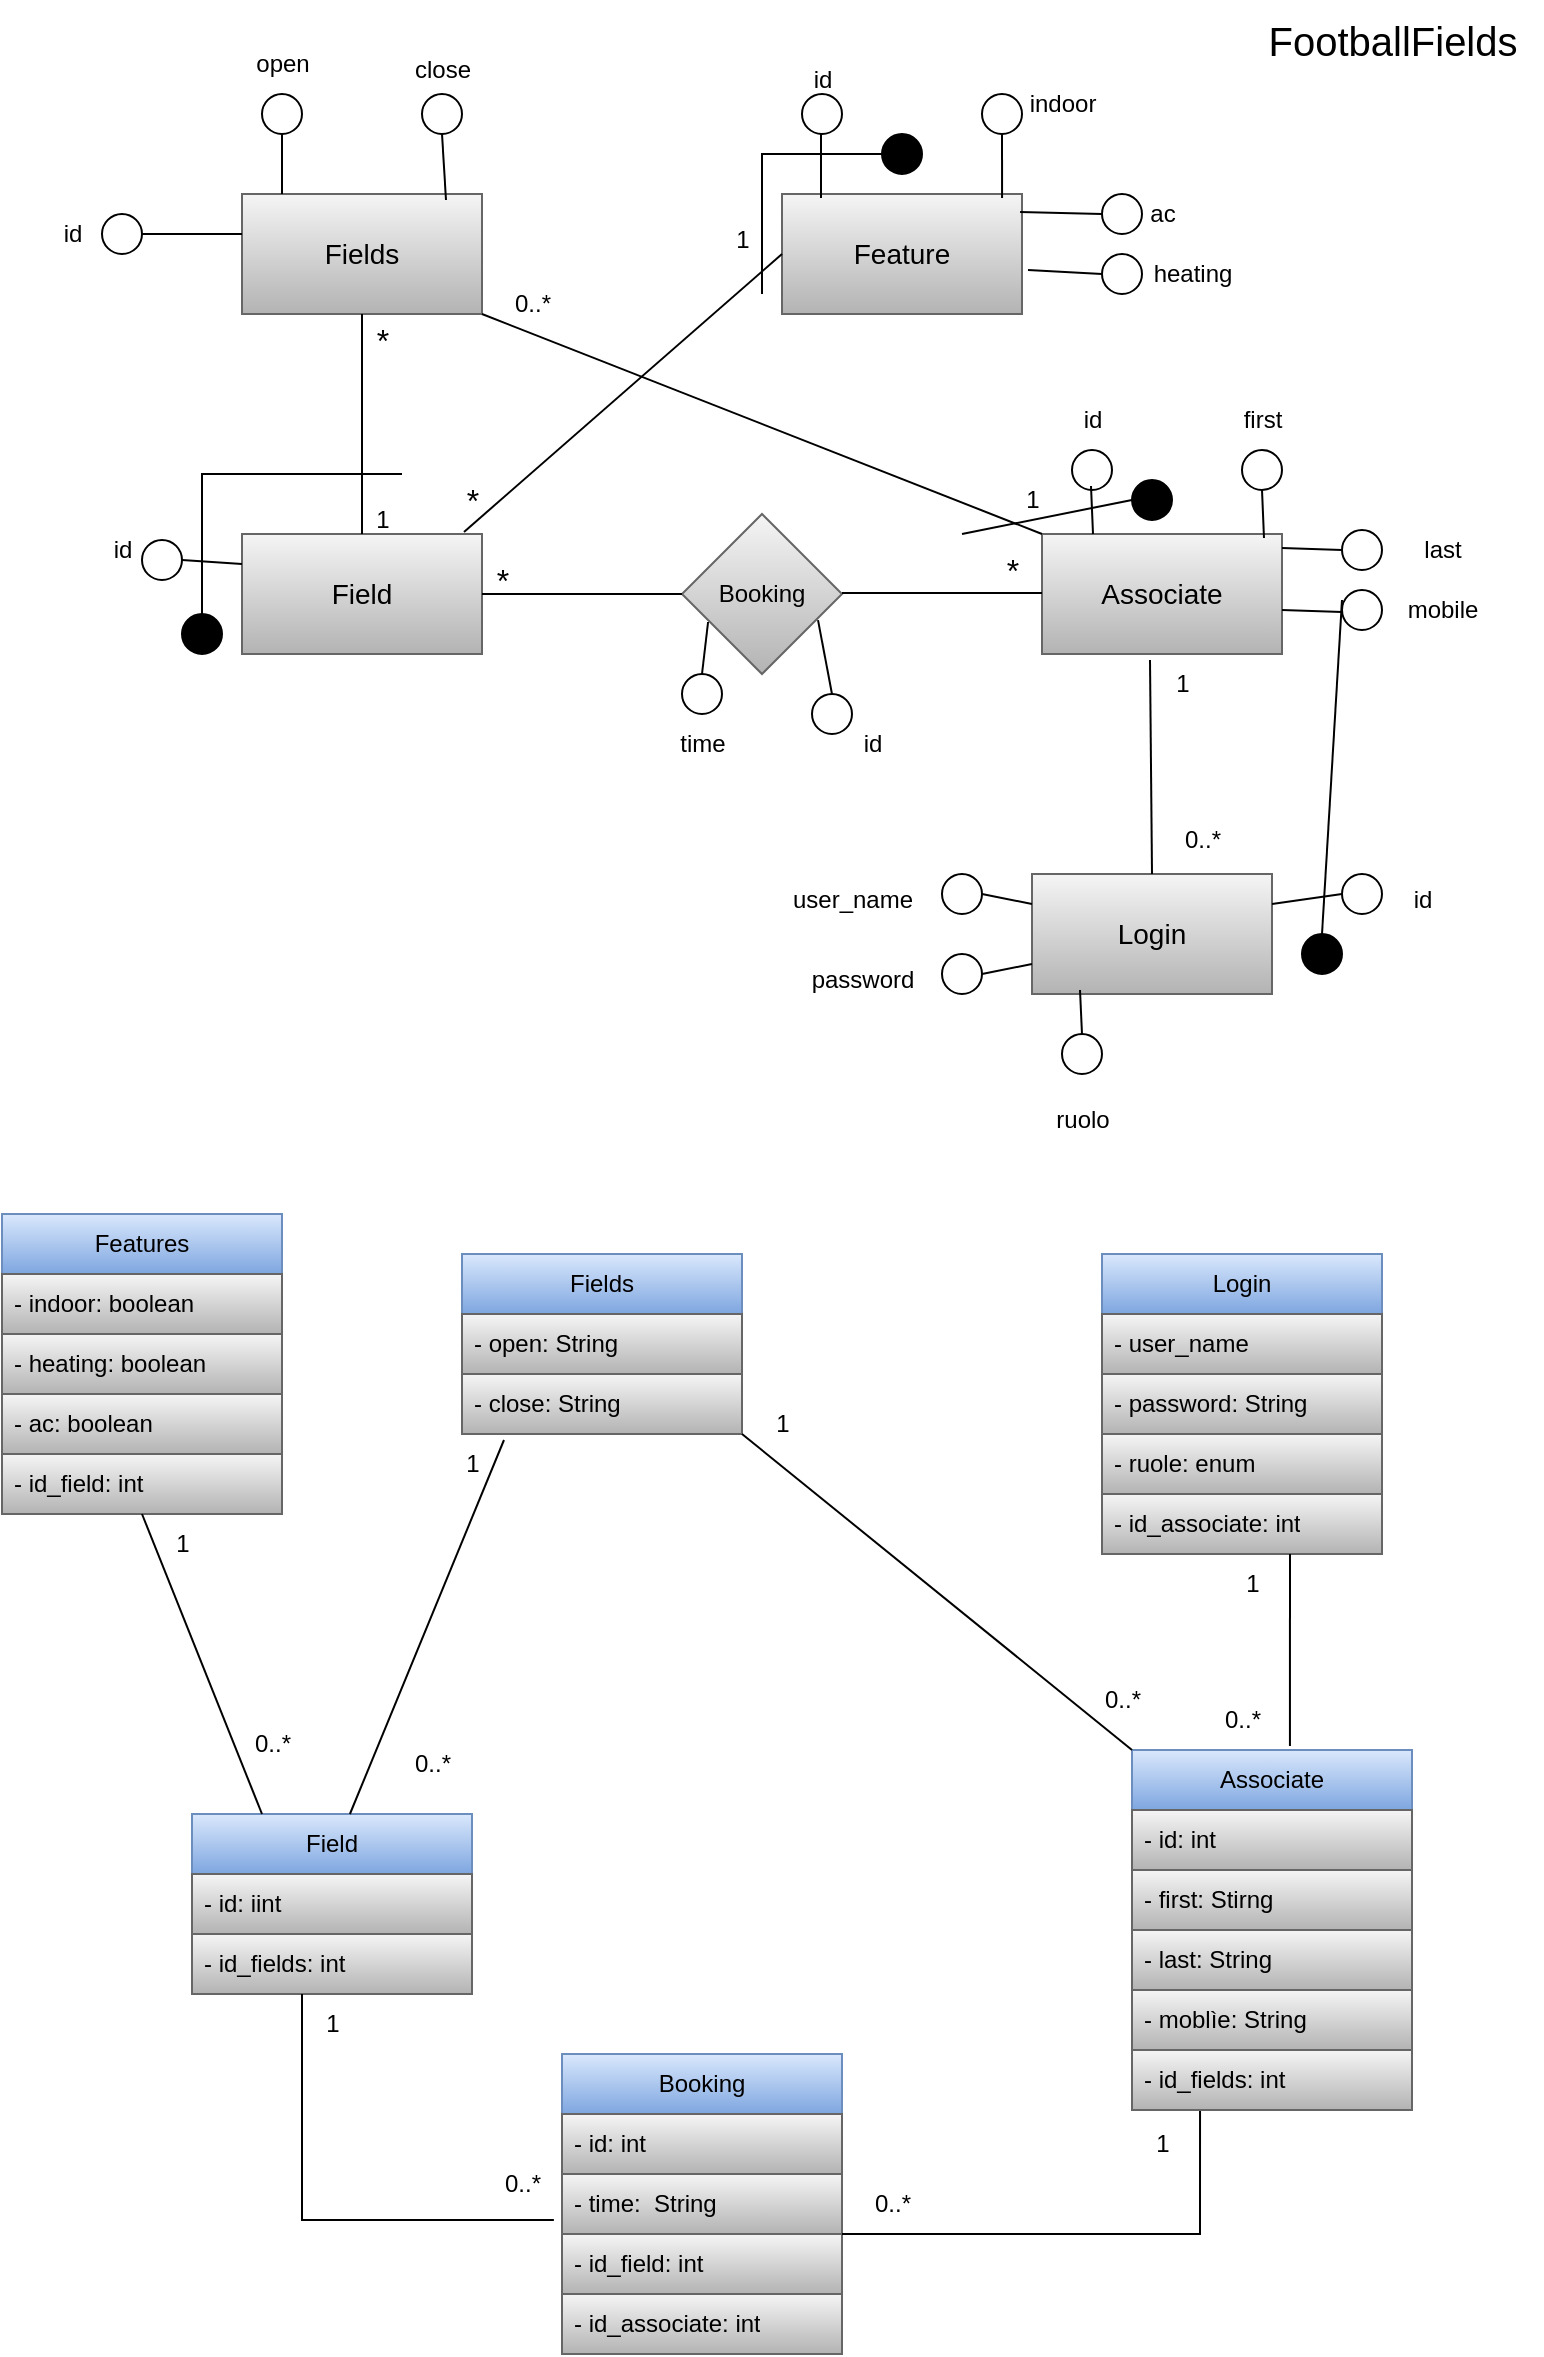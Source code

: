 <mxfile version="21.6.5" type="device">
  <diagram name="Pagina-1" id="tbRzEaHtZ7UUo4ROZUXy">
    <mxGraphModel dx="864" dy="516" grid="1" gridSize="10" guides="1" tooltips="1" connect="1" arrows="1" fold="1" page="1" pageScale="1" pageWidth="827" pageHeight="1169" math="0" shadow="0">
      <root>
        <mxCell id="0" />
        <mxCell id="1" parent="0" />
        <mxCell id="Lw0NRX1pX2Uq201TsK41-1" value="&lt;font style=&quot;font-size: 14px;&quot;&gt;Associate&lt;/font&gt;" style="rounded=0;whiteSpace=wrap;html=1;fillColor=#f5f5f5;gradientColor=#b3b3b3;strokeColor=#666666;" parent="1" vertex="1">
          <mxGeometry x="560" y="270" width="120" height="60" as="geometry" />
        </mxCell>
        <mxCell id="Lw0NRX1pX2Uq201TsK41-2" value="&lt;font style=&quot;font-size: 14px;&quot;&gt;Feature&lt;/font&gt;" style="rounded=0;whiteSpace=wrap;html=1;fillColor=#f5f5f5;gradientColor=#b3b3b3;strokeColor=#666666;" parent="1" vertex="1">
          <mxGeometry x="430" y="100" width="120" height="60" as="geometry" />
        </mxCell>
        <mxCell id="Lw0NRX1pX2Uq201TsK41-4" value="&lt;font style=&quot;font-size: 14px;&quot;&gt;Field&lt;/font&gt;" style="rounded=0;whiteSpace=wrap;html=1;fillColor=#f5f5f5;gradientColor=#b3b3b3;strokeColor=#666666;" parent="1" vertex="1">
          <mxGeometry x="160" y="270" width="120" height="60" as="geometry" />
        </mxCell>
        <mxCell id="Lw0NRX1pX2Uq201TsK41-5" value="&lt;font style=&quot;font-size: 14px;&quot;&gt;Fields&lt;/font&gt;" style="rounded=0;whiteSpace=wrap;html=1;fillColor=#f5f5f5;gradientColor=#b3b3b3;strokeColor=#666666;" parent="1" vertex="1">
          <mxGeometry x="160" y="100" width="120" height="60" as="geometry" />
        </mxCell>
        <mxCell id="Lw0NRX1pX2Uq201TsK41-6" value="Booking" style="rhombus;whiteSpace=wrap;html=1;fillColor=#f5f5f5;gradientColor=#b3b3b3;strokeColor=#666666;" parent="1" vertex="1">
          <mxGeometry x="380" y="260" width="80" height="80" as="geometry" />
        </mxCell>
        <mxCell id="Lw0NRX1pX2Uq201TsK41-8" value="" style="endArrow=none;html=1;rounded=0;entryX=0.5;entryY=1;entryDx=0;entryDy=0;exitX=0.5;exitY=0;exitDx=0;exitDy=0;" parent="1" source="Lw0NRX1pX2Uq201TsK41-4" target="Lw0NRX1pX2Uq201TsK41-5" edge="1">
          <mxGeometry width="50" height="50" relative="1" as="geometry">
            <mxPoint x="390" y="280" as="sourcePoint" />
            <mxPoint x="440" y="230" as="targetPoint" />
          </mxGeometry>
        </mxCell>
        <mxCell id="Lw0NRX1pX2Uq201TsK41-9" value="" style="endArrow=none;html=1;rounded=0;entryX=0.925;entryY=-0.017;entryDx=0;entryDy=0;exitX=0;exitY=0.5;exitDx=0;exitDy=0;entryPerimeter=0;" parent="1" source="Lw0NRX1pX2Uq201TsK41-2" target="Lw0NRX1pX2Uq201TsK41-4" edge="1">
          <mxGeometry width="50" height="50" relative="1" as="geometry">
            <mxPoint x="310" y="230" as="sourcePoint" />
            <mxPoint x="310" y="120" as="targetPoint" />
          </mxGeometry>
        </mxCell>
        <mxCell id="Lw0NRX1pX2Uq201TsK41-10" value="" style="endArrow=none;html=1;rounded=0;exitX=1;exitY=0.5;exitDx=0;exitDy=0;entryX=0;entryY=0.5;entryDx=0;entryDy=0;" parent="1" source="Lw0NRX1pX2Uq201TsK41-4" target="Lw0NRX1pX2Uq201TsK41-6" edge="1">
          <mxGeometry width="50" height="50" relative="1" as="geometry">
            <mxPoint x="390" y="280" as="sourcePoint" />
            <mxPoint x="440" y="230" as="targetPoint" />
          </mxGeometry>
        </mxCell>
        <mxCell id="Lw0NRX1pX2Uq201TsK41-11" value="" style="endArrow=none;html=1;rounded=0;exitX=1;exitY=0.5;exitDx=0;exitDy=0;entryX=0;entryY=0.5;entryDx=0;entryDy=0;" parent="1" edge="1">
          <mxGeometry width="50" height="50" relative="1" as="geometry">
            <mxPoint x="460" y="299.5" as="sourcePoint" />
            <mxPoint x="560" y="299.5" as="targetPoint" />
          </mxGeometry>
        </mxCell>
        <mxCell id="Lw0NRX1pX2Uq201TsK41-13" value="" style="ellipse;whiteSpace=wrap;html=1;aspect=fixed;" parent="1" vertex="1">
          <mxGeometry x="250" y="50" width="20" height="20" as="geometry" />
        </mxCell>
        <mxCell id="Lw0NRX1pX2Uq201TsK41-14" value="" style="ellipse;whiteSpace=wrap;html=1;aspect=fixed;" parent="1" vertex="1">
          <mxGeometry x="90" y="110" width="20" height="20" as="geometry" />
        </mxCell>
        <mxCell id="Lw0NRX1pX2Uq201TsK41-15" value="" style="endArrow=none;html=1;rounded=0;exitX=1;exitY=0.5;exitDx=0;exitDy=0;" parent="1" source="Lw0NRX1pX2Uq201TsK41-14" edge="1">
          <mxGeometry width="50" height="50" relative="1" as="geometry">
            <mxPoint x="110" y="170" as="sourcePoint" />
            <mxPoint x="160" y="120" as="targetPoint" />
          </mxGeometry>
        </mxCell>
        <mxCell id="Lw0NRX1pX2Uq201TsK41-16" value="&lt;font style=&quot;font-size: 12px;&quot;&gt;id&lt;/font&gt;" style="text;html=1;align=center;verticalAlign=middle;resizable=0;points=[];autosize=1;strokeColor=none;fillColor=none;" parent="1" vertex="1">
          <mxGeometry x="60" y="105" width="30" height="30" as="geometry" />
        </mxCell>
        <mxCell id="Lw0NRX1pX2Uq201TsK41-21" value="" style="endArrow=none;html=1;rounded=0;exitX=0.85;exitY=0.05;exitDx=0;exitDy=0;exitPerimeter=0;entryX=0.5;entryY=1;entryDx=0;entryDy=0;" parent="1" source="Lw0NRX1pX2Uq201TsK41-5" target="Lw0NRX1pX2Uq201TsK41-13" edge="1">
          <mxGeometry width="50" height="50" relative="1" as="geometry">
            <mxPoint x="390" y="180" as="sourcePoint" />
            <mxPoint x="262" y="60" as="targetPoint" />
          </mxGeometry>
        </mxCell>
        <mxCell id="Lw0NRX1pX2Uq201TsK41-23" value="" style="endArrow=none;html=1;rounded=0;" parent="1" edge="1">
          <mxGeometry width="50" height="50" relative="1" as="geometry">
            <mxPoint x="180" y="100" as="sourcePoint" />
            <mxPoint x="180" y="70" as="targetPoint" />
          </mxGeometry>
        </mxCell>
        <mxCell id="Lw0NRX1pX2Uq201TsK41-24" value="" style="ellipse;whiteSpace=wrap;html=1;aspect=fixed;" parent="1" vertex="1">
          <mxGeometry x="170" y="50" width="20" height="20" as="geometry" />
        </mxCell>
        <mxCell id="Lw0NRX1pX2Uq201TsK41-25" value="&lt;font style=&quot;font-size: 12px;&quot;&gt;open&lt;/font&gt;" style="text;html=1;align=center;verticalAlign=middle;resizable=0;points=[];autosize=1;strokeColor=none;fillColor=none;" parent="1" vertex="1">
          <mxGeometry x="155" y="20" width="50" height="30" as="geometry" />
        </mxCell>
        <mxCell id="Lw0NRX1pX2Uq201TsK41-26" value="&lt;font style=&quot;font-size: 12px;&quot;&gt;close&lt;br&gt;&lt;br&gt;&lt;/font&gt;" style="text;html=1;align=center;verticalAlign=middle;resizable=0;points=[];autosize=1;strokeColor=none;fillColor=none;" parent="1" vertex="1">
          <mxGeometry x="235" y="25" width="50" height="40" as="geometry" />
        </mxCell>
        <mxCell id="Lw0NRX1pX2Uq201TsK41-27" value="" style="ellipse;whiteSpace=wrap;html=1;aspect=fixed;" parent="1" vertex="1">
          <mxGeometry x="530" y="50" width="20" height="20" as="geometry" />
        </mxCell>
        <mxCell id="Lw0NRX1pX2Uq201TsK41-28" value="" style="ellipse;whiteSpace=wrap;html=1;aspect=fixed;" parent="1" vertex="1">
          <mxGeometry x="590" y="130" width="20" height="20" as="geometry" />
        </mxCell>
        <mxCell id="Lw0NRX1pX2Uq201TsK41-29" value="" style="ellipse;whiteSpace=wrap;html=1;aspect=fixed;" parent="1" vertex="1">
          <mxGeometry x="590" y="100" width="20" height="20" as="geometry" />
        </mxCell>
        <mxCell id="Lw0NRX1pX2Uq201TsK41-30" value="" style="endArrow=none;html=1;rounded=0;entryX=0.5;entryY=1;entryDx=0;entryDy=0;exitX=0.917;exitY=0.033;exitDx=0;exitDy=0;exitPerimeter=0;" parent="1" source="Lw0NRX1pX2Uq201TsK41-2" target="Lw0NRX1pX2Uq201TsK41-27" edge="1">
          <mxGeometry width="50" height="50" relative="1" as="geometry">
            <mxPoint x="390" y="180" as="sourcePoint" />
            <mxPoint x="440" y="130" as="targetPoint" />
          </mxGeometry>
        </mxCell>
        <mxCell id="Lw0NRX1pX2Uq201TsK41-31" value="" style="endArrow=none;html=1;rounded=0;entryX=0;entryY=0.5;entryDx=0;entryDy=0;exitX=0.992;exitY=0.15;exitDx=0;exitDy=0;exitPerimeter=0;" parent="1" source="Lw0NRX1pX2Uq201TsK41-2" target="Lw0NRX1pX2Uq201TsK41-29" edge="1">
          <mxGeometry width="50" height="50" relative="1" as="geometry">
            <mxPoint x="540.5" y="101" as="sourcePoint" />
            <mxPoint x="539.5" y="70" as="targetPoint" />
          </mxGeometry>
        </mxCell>
        <mxCell id="Lw0NRX1pX2Uq201TsK41-32" value="" style="endArrow=none;html=1;rounded=0;entryX=0;entryY=0.5;entryDx=0;entryDy=0;exitX=1.025;exitY=0.633;exitDx=0;exitDy=0;exitPerimeter=0;" parent="1" source="Lw0NRX1pX2Uq201TsK41-2" target="Lw0NRX1pX2Uq201TsK41-28" edge="1">
          <mxGeometry width="50" height="50" relative="1" as="geometry">
            <mxPoint x="490.5" y="100" as="sourcePoint" />
            <mxPoint x="489.5" y="69" as="targetPoint" />
          </mxGeometry>
        </mxCell>
        <mxCell id="Lw0NRX1pX2Uq201TsK41-33" value="&lt;font style=&quot;font-size: 12px;&quot;&gt;indoor&lt;/font&gt;" style="text;html=1;align=center;verticalAlign=middle;resizable=0;points=[];autosize=1;strokeColor=none;fillColor=none;" parent="1" vertex="1">
          <mxGeometry x="540" y="40" width="60" height="30" as="geometry" />
        </mxCell>
        <mxCell id="Lw0NRX1pX2Uq201TsK41-36" value="&lt;font style=&quot;font-size: 12px;&quot;&gt;heating&lt;/font&gt;" style="text;html=1;align=center;verticalAlign=middle;resizable=0;points=[];autosize=1;strokeColor=none;fillColor=none;" parent="1" vertex="1">
          <mxGeometry x="605" y="125" width="60" height="30" as="geometry" />
        </mxCell>
        <mxCell id="Lw0NRX1pX2Uq201TsK41-38" value="ac" style="text;html=1;align=center;verticalAlign=middle;resizable=0;points=[];autosize=1;strokeColor=none;fillColor=none;" parent="1" vertex="1">
          <mxGeometry x="600" y="95" width="40" height="30" as="geometry" />
        </mxCell>
        <mxCell id="Lw0NRX1pX2Uq201TsK41-46" value="" style="ellipse;whiteSpace=wrap;html=1;aspect=fixed;" parent="1" vertex="1">
          <mxGeometry x="440" y="50" width="20" height="20" as="geometry" />
        </mxCell>
        <mxCell id="Lw0NRX1pX2Uq201TsK41-47" value="" style="endArrow=none;html=1;rounded=0;entryX=0.5;entryY=1;entryDx=0;entryDy=0;exitX=0.917;exitY=0.033;exitDx=0;exitDy=0;exitPerimeter=0;" parent="1" edge="1">
          <mxGeometry width="50" height="50" relative="1" as="geometry">
            <mxPoint x="449.5" y="102" as="sourcePoint" />
            <mxPoint x="449.5" y="70" as="targetPoint" />
          </mxGeometry>
        </mxCell>
        <mxCell id="Lw0NRX1pX2Uq201TsK41-48" value="id" style="text;html=1;align=center;verticalAlign=middle;resizable=0;points=[];autosize=1;strokeColor=none;fillColor=none;" parent="1" vertex="1">
          <mxGeometry x="435" y="28" width="30" height="30" as="geometry" />
        </mxCell>
        <mxCell id="Lw0NRX1pX2Uq201TsK41-49" value="1" style="text;html=1;align=center;verticalAlign=middle;resizable=0;points=[];autosize=1;strokeColor=none;fillColor=none;" parent="1" vertex="1">
          <mxGeometry x="395" y="108" width="30" height="30" as="geometry" />
        </mxCell>
        <mxCell id="Lw0NRX1pX2Uq201TsK41-50" value="&lt;font style=&quot;font-size: 16px;&quot;&gt;*&lt;/font&gt;" style="text;html=1;align=center;verticalAlign=middle;resizable=0;points=[];autosize=1;strokeColor=none;fillColor=none;" parent="1" vertex="1">
          <mxGeometry x="260" y="238" width="30" height="30" as="geometry" />
        </mxCell>
        <mxCell id="Lw0NRX1pX2Uq201TsK41-52" value="1" style="text;html=1;align=center;verticalAlign=middle;resizable=0;points=[];autosize=1;strokeColor=none;fillColor=none;" parent="1" vertex="1">
          <mxGeometry x="215" y="248" width="30" height="30" as="geometry" />
        </mxCell>
        <mxCell id="Lw0NRX1pX2Uq201TsK41-53" value="&lt;font style=&quot;font-size: 16px;&quot;&gt;*&lt;/font&gt;" style="text;html=1;align=center;verticalAlign=middle;resizable=0;points=[];autosize=1;strokeColor=none;fillColor=none;" parent="1" vertex="1">
          <mxGeometry x="215" y="158" width="30" height="30" as="geometry" />
        </mxCell>
        <mxCell id="Lw0NRX1pX2Uq201TsK41-54" value="&lt;font style=&quot;font-size: 16px;&quot;&gt;*&lt;/font&gt;" style="text;html=1;align=center;verticalAlign=middle;resizable=0;points=[];autosize=1;strokeColor=none;fillColor=none;" parent="1" vertex="1">
          <mxGeometry x="275" y="278" width="30" height="30" as="geometry" />
        </mxCell>
        <mxCell id="Lw0NRX1pX2Uq201TsK41-55" value="&lt;font style=&quot;font-size: 16px;&quot;&gt;*&lt;/font&gt;" style="text;html=1;align=center;verticalAlign=middle;resizable=0;points=[];autosize=1;strokeColor=none;fillColor=none;" parent="1" vertex="1">
          <mxGeometry x="530" y="273" width="30" height="30" as="geometry" />
        </mxCell>
        <mxCell id="Lw0NRX1pX2Uq201TsK41-59" value="" style="ellipse;whiteSpace=wrap;html=1;aspect=fixed;" parent="1" vertex="1">
          <mxGeometry x="110" y="273" width="20" height="20" as="geometry" />
        </mxCell>
        <mxCell id="Lw0NRX1pX2Uq201TsK41-60" value="" style="ellipse;whiteSpace=wrap;html=1;aspect=fixed;" parent="1" vertex="1">
          <mxGeometry x="575" y="228" width="20" height="20" as="geometry" />
        </mxCell>
        <mxCell id="Lw0NRX1pX2Uq201TsK41-61" value="" style="ellipse;whiteSpace=wrap;html=1;aspect=fixed;" parent="1" vertex="1">
          <mxGeometry x="660" y="228" width="20" height="20" as="geometry" />
        </mxCell>
        <mxCell id="Lw0NRX1pX2Uq201TsK41-62" value="" style="ellipse;whiteSpace=wrap;html=1;aspect=fixed;" parent="1" vertex="1">
          <mxGeometry x="710" y="298" width="20" height="20" as="geometry" />
        </mxCell>
        <mxCell id="Lw0NRX1pX2Uq201TsK41-63" value="" style="ellipse;whiteSpace=wrap;html=1;aspect=fixed;" parent="1" vertex="1">
          <mxGeometry x="710" y="268" width="20" height="20" as="geometry" />
        </mxCell>
        <mxCell id="Lw0NRX1pX2Uq201TsK41-64" value="" style="ellipse;whiteSpace=wrap;html=1;aspect=fixed;" parent="1" vertex="1">
          <mxGeometry x="380" y="340" width="20" height="20" as="geometry" />
        </mxCell>
        <mxCell id="Lw0NRX1pX2Uq201TsK41-65" value="" style="endArrow=none;html=1;rounded=0;exitX=0.5;exitY=0;exitDx=0;exitDy=0;entryX=0.163;entryY=0.675;entryDx=0;entryDy=0;entryPerimeter=0;" parent="1" source="Lw0NRX1pX2Uq201TsK41-64" target="Lw0NRX1pX2Uq201TsK41-6" edge="1">
          <mxGeometry width="50" height="50" relative="1" as="geometry">
            <mxPoint x="390" y="230" as="sourcePoint" />
            <mxPoint x="440" y="180" as="targetPoint" />
          </mxGeometry>
        </mxCell>
        <mxCell id="Lw0NRX1pX2Uq201TsK41-66" value="time&lt;br&gt;" style="text;html=1;align=center;verticalAlign=middle;resizable=0;points=[];autosize=1;strokeColor=none;fillColor=none;" parent="1" vertex="1">
          <mxGeometry x="365" y="360" width="50" height="30" as="geometry" />
        </mxCell>
        <mxCell id="Lw0NRX1pX2Uq201TsK41-71" value="" style="endArrow=none;html=1;rounded=0;exitX=1;exitY=0.117;exitDx=0;exitDy=0;exitPerimeter=0;" parent="1" source="Lw0NRX1pX2Uq201TsK41-1" edge="1">
          <mxGeometry width="50" height="50" relative="1" as="geometry">
            <mxPoint x="660" y="328" as="sourcePoint" />
            <mxPoint x="710" y="278" as="targetPoint" />
          </mxGeometry>
        </mxCell>
        <mxCell id="Lw0NRX1pX2Uq201TsK41-72" value="" style="endArrow=none;html=1;rounded=0;exitX=0.925;exitY=0.033;exitDx=0;exitDy=0;exitPerimeter=0;" parent="1" source="Lw0NRX1pX2Uq201TsK41-1" edge="1">
          <mxGeometry width="50" height="50" relative="1" as="geometry">
            <mxPoint x="620" y="298" as="sourcePoint" />
            <mxPoint x="670" y="248" as="targetPoint" />
          </mxGeometry>
        </mxCell>
        <mxCell id="Lw0NRX1pX2Uq201TsK41-74" value="" style="endArrow=none;html=1;rounded=0;exitX=1;exitY=0.117;exitDx=0;exitDy=0;exitPerimeter=0;" parent="1" edge="1">
          <mxGeometry width="50" height="50" relative="1" as="geometry">
            <mxPoint x="680" y="308" as="sourcePoint" />
            <mxPoint x="710" y="309" as="targetPoint" />
          </mxGeometry>
        </mxCell>
        <mxCell id="Lw0NRX1pX2Uq201TsK41-76" value="" style="endArrow=none;html=1;rounded=0;exitX=0.925;exitY=0.033;exitDx=0;exitDy=0;exitPerimeter=0;" parent="1" edge="1">
          <mxGeometry width="50" height="50" relative="1" as="geometry">
            <mxPoint x="585.5" y="270" as="sourcePoint" />
            <mxPoint x="584.5" y="246" as="targetPoint" />
            <Array as="points">
              <mxPoint x="585" y="258" />
            </Array>
          </mxGeometry>
        </mxCell>
        <mxCell id="Lw0NRX1pX2Uq201TsK41-78" value="id" style="text;html=1;align=center;verticalAlign=middle;resizable=0;points=[];autosize=1;strokeColor=none;fillColor=none;" parent="1" vertex="1">
          <mxGeometry x="85" y="263" width="30" height="30" as="geometry" />
        </mxCell>
        <mxCell id="Lw0NRX1pX2Uq201TsK41-79" value="first" style="text;html=1;align=center;verticalAlign=middle;resizable=0;points=[];autosize=1;strokeColor=none;fillColor=none;" parent="1" vertex="1">
          <mxGeometry x="650" y="198" width="40" height="30" as="geometry" />
        </mxCell>
        <mxCell id="Lw0NRX1pX2Uq201TsK41-80" value="last" style="text;html=1;align=center;verticalAlign=middle;resizable=0;points=[];autosize=1;strokeColor=none;fillColor=none;" parent="1" vertex="1">
          <mxGeometry x="740" y="263" width="40" height="30" as="geometry" />
        </mxCell>
        <mxCell id="Lw0NRX1pX2Uq201TsK41-81" value="mobile" style="text;html=1;align=center;verticalAlign=middle;resizable=0;points=[];autosize=1;strokeColor=none;fillColor=none;" parent="1" vertex="1">
          <mxGeometry x="730" y="293" width="60" height="30" as="geometry" />
        </mxCell>
        <mxCell id="Lw0NRX1pX2Uq201TsK41-82" value="id" style="text;html=1;align=center;verticalAlign=middle;resizable=0;points=[];autosize=1;strokeColor=none;fillColor=none;" parent="1" vertex="1">
          <mxGeometry x="570" y="198" width="30" height="30" as="geometry" />
        </mxCell>
        <mxCell id="Lw0NRX1pX2Uq201TsK41-83" value="" style="endArrow=none;html=1;rounded=0;exitX=1;exitY=0.5;exitDx=0;exitDy=0;entryX=0;entryY=0.25;entryDx=0;entryDy=0;" parent="1" source="Lw0NRX1pX2Uq201TsK41-59" target="Lw0NRX1pX2Uq201TsK41-4" edge="1">
          <mxGeometry width="50" height="50" relative="1" as="geometry">
            <mxPoint x="390" y="230" as="sourcePoint" />
            <mxPoint x="440" y="180" as="targetPoint" />
          </mxGeometry>
        </mxCell>
        <mxCell id="Zc-ZAYhECrXt22PSPQzX-3" value="Field" style="swimlane;fontStyle=0;childLayout=stackLayout;horizontal=1;startSize=30;horizontalStack=0;resizeParent=1;resizeParentMax=0;resizeLast=0;collapsible=1;marginBottom=0;whiteSpace=wrap;html=1;fillColor=#dae8fc;gradientColor=#7ea6e0;strokeColor=#6c8ebf;" parent="1" vertex="1">
          <mxGeometry x="135" y="910" width="140" height="90" as="geometry" />
        </mxCell>
        <mxCell id="Zc-ZAYhECrXt22PSPQzX-4" value="- id: iint" style="text;strokeColor=#666666;fillColor=#f5f5f5;align=left;verticalAlign=middle;spacingLeft=4;spacingRight=4;overflow=hidden;points=[[0,0.5],[1,0.5]];portConstraint=eastwest;rotatable=0;whiteSpace=wrap;html=1;gradientColor=#b3b3b3;" parent="Zc-ZAYhECrXt22PSPQzX-3" vertex="1">
          <mxGeometry y="30" width="140" height="30" as="geometry" />
        </mxCell>
        <mxCell id="Ekgfs1hk77x5DyquX_aV-30" value="- id_fields: int" style="text;strokeColor=#666666;fillColor=#f5f5f5;align=left;verticalAlign=middle;spacingLeft=4;spacingRight=4;overflow=hidden;points=[[0,0.5],[1,0.5]];portConstraint=eastwest;rotatable=0;whiteSpace=wrap;html=1;gradientColor=#b3b3b3;" vertex="1" parent="Zc-ZAYhECrXt22PSPQzX-3">
          <mxGeometry y="60" width="140" height="30" as="geometry" />
        </mxCell>
        <mxCell id="Zc-ZAYhECrXt22PSPQzX-7" value="Fields" style="swimlane;fontStyle=0;childLayout=stackLayout;horizontal=1;startSize=30;horizontalStack=0;resizeParent=1;resizeParentMax=0;resizeLast=0;collapsible=1;marginBottom=0;whiteSpace=wrap;html=1;fillColor=#dae8fc;gradientColor=#7ea6e0;strokeColor=#6c8ebf;" parent="1" vertex="1">
          <mxGeometry x="270" y="630" width="140" height="90" as="geometry" />
        </mxCell>
        <mxCell id="Zc-ZAYhECrXt22PSPQzX-8" value="- open: String" style="text;strokeColor=#666666;fillColor=#f5f5f5;align=left;verticalAlign=middle;spacingLeft=4;spacingRight=4;overflow=hidden;points=[[0,0.5],[1,0.5]];portConstraint=eastwest;rotatable=0;whiteSpace=wrap;html=1;gradientColor=#b3b3b3;" parent="Zc-ZAYhECrXt22PSPQzX-7" vertex="1">
          <mxGeometry y="30" width="140" height="30" as="geometry" />
        </mxCell>
        <mxCell id="Zc-ZAYhECrXt22PSPQzX-9" value="- close: String" style="text;strokeColor=#666666;fillColor=#f5f5f5;align=left;verticalAlign=middle;spacingLeft=4;spacingRight=4;overflow=hidden;points=[[0,0.5],[1,0.5]];portConstraint=eastwest;rotatable=0;whiteSpace=wrap;html=1;gradientColor=#b3b3b3;" parent="Zc-ZAYhECrXt22PSPQzX-7" vertex="1">
          <mxGeometry y="60" width="140" height="30" as="geometry" />
        </mxCell>
        <mxCell id="Zc-ZAYhECrXt22PSPQzX-11" value="Features" style="swimlane;fontStyle=0;childLayout=stackLayout;horizontal=1;startSize=30;horizontalStack=0;resizeParent=1;resizeParentMax=0;resizeLast=0;collapsible=1;marginBottom=0;whiteSpace=wrap;html=1;fillColor=#dae8fc;gradientColor=#7ea6e0;strokeColor=#6c8ebf;" parent="1" vertex="1">
          <mxGeometry x="40" y="610" width="140" height="150" as="geometry" />
        </mxCell>
        <mxCell id="Zc-ZAYhECrXt22PSPQzX-12" value="- indoor: boolean" style="text;strokeColor=#666666;fillColor=#f5f5f5;align=left;verticalAlign=middle;spacingLeft=4;spacingRight=4;overflow=hidden;points=[[0,0.5],[1,0.5]];portConstraint=eastwest;rotatable=0;whiteSpace=wrap;html=1;gradientColor=#b3b3b3;" parent="Zc-ZAYhECrXt22PSPQzX-11" vertex="1">
          <mxGeometry y="30" width="140" height="30" as="geometry" />
        </mxCell>
        <mxCell id="Zc-ZAYhECrXt22PSPQzX-13" value="- heating: boolean" style="text;strokeColor=#666666;fillColor=#f5f5f5;align=left;verticalAlign=middle;spacingLeft=4;spacingRight=4;overflow=hidden;points=[[0,0.5],[1,0.5]];portConstraint=eastwest;rotatable=0;whiteSpace=wrap;html=1;gradientColor=#b3b3b3;" parent="Zc-ZAYhECrXt22PSPQzX-11" vertex="1">
          <mxGeometry y="60" width="140" height="30" as="geometry" />
        </mxCell>
        <mxCell id="Zc-ZAYhECrXt22PSPQzX-14" value="- ac: boolean" style="text;strokeColor=#666666;fillColor=#f5f5f5;align=left;verticalAlign=middle;spacingLeft=4;spacingRight=4;overflow=hidden;points=[[0,0.5],[1,0.5]];portConstraint=eastwest;rotatable=0;whiteSpace=wrap;html=1;gradientColor=#b3b3b3;" parent="Zc-ZAYhECrXt22PSPQzX-11" vertex="1">
          <mxGeometry y="90" width="140" height="30" as="geometry" />
        </mxCell>
        <mxCell id="Ekgfs1hk77x5DyquX_aV-29" value="- id_field: int" style="text;strokeColor=#666666;fillColor=#f5f5f5;align=left;verticalAlign=middle;spacingLeft=4;spacingRight=4;overflow=hidden;points=[[0,0.5],[1,0.5]];portConstraint=eastwest;rotatable=0;whiteSpace=wrap;html=1;gradientColor=#b3b3b3;" vertex="1" parent="Zc-ZAYhECrXt22PSPQzX-11">
          <mxGeometry y="120" width="140" height="30" as="geometry" />
        </mxCell>
        <mxCell id="Zc-ZAYhECrXt22PSPQzX-19" value="Associate" style="swimlane;fontStyle=0;childLayout=stackLayout;horizontal=1;startSize=30;horizontalStack=0;resizeParent=1;resizeParentMax=0;resizeLast=0;collapsible=1;marginBottom=0;whiteSpace=wrap;html=1;fillColor=#dae8fc;gradientColor=#7ea6e0;strokeColor=#6c8ebf;" parent="1" vertex="1">
          <mxGeometry x="605" y="878" width="140" height="150" as="geometry" />
        </mxCell>
        <mxCell id="Zc-ZAYhECrXt22PSPQzX-20" value="- id: int" style="text;strokeColor=#666666;fillColor=#f5f5f5;align=left;verticalAlign=middle;spacingLeft=4;spacingRight=4;overflow=hidden;points=[[0,0.5],[1,0.5]];portConstraint=eastwest;rotatable=0;whiteSpace=wrap;html=1;gradientColor=#b3b3b3;" parent="Zc-ZAYhECrXt22PSPQzX-19" vertex="1">
          <mxGeometry y="30" width="140" height="30" as="geometry" />
        </mxCell>
        <mxCell id="Zc-ZAYhECrXt22PSPQzX-21" value="- first: Stirng" style="text;strokeColor=#666666;fillColor=#f5f5f5;align=left;verticalAlign=middle;spacingLeft=4;spacingRight=4;overflow=hidden;points=[[0,0.5],[1,0.5]];portConstraint=eastwest;rotatable=0;whiteSpace=wrap;html=1;gradientColor=#b3b3b3;" parent="Zc-ZAYhECrXt22PSPQzX-19" vertex="1">
          <mxGeometry y="60" width="140" height="30" as="geometry" />
        </mxCell>
        <mxCell id="Zc-ZAYhECrXt22PSPQzX-22" value="- last: String" style="text;strokeColor=#666666;fillColor=#f5f5f5;align=left;verticalAlign=middle;spacingLeft=4;spacingRight=4;overflow=hidden;points=[[0,0.5],[1,0.5]];portConstraint=eastwest;rotatable=0;whiteSpace=wrap;html=1;gradientColor=#b3b3b3;" parent="Zc-ZAYhECrXt22PSPQzX-19" vertex="1">
          <mxGeometry y="90" width="140" height="30" as="geometry" />
        </mxCell>
        <mxCell id="Ekgfs1hk77x5DyquX_aV-40" value="- moblìe: String" style="text;strokeColor=#666666;fillColor=#f5f5f5;align=left;verticalAlign=middle;spacingLeft=4;spacingRight=4;overflow=hidden;points=[[0,0.5],[1,0.5]];portConstraint=eastwest;rotatable=0;whiteSpace=wrap;html=1;gradientColor=#b3b3b3;" vertex="1" parent="Zc-ZAYhECrXt22PSPQzX-19">
          <mxGeometry y="120" width="140" height="30" as="geometry" />
        </mxCell>
        <mxCell id="Zc-ZAYhECrXt22PSPQzX-23" value="" style="endArrow=none;html=1;rounded=0;exitX=0.25;exitY=0;exitDx=0;exitDy=0;" parent="1" source="Zc-ZAYhECrXt22PSPQzX-3" edge="1">
          <mxGeometry width="50" height="50" relative="1" as="geometry">
            <mxPoint x="210" y="910" as="sourcePoint" />
            <mxPoint x="110" y="760" as="targetPoint" />
          </mxGeometry>
        </mxCell>
        <mxCell id="Zc-ZAYhECrXt22PSPQzX-24" value="0..*" style="text;html=1;align=center;verticalAlign=middle;resizable=0;points=[];autosize=1;strokeColor=none;fillColor=none;" parent="1" vertex="1">
          <mxGeometry x="235" y="870" width="40" height="30" as="geometry" />
        </mxCell>
        <mxCell id="Zc-ZAYhECrXt22PSPQzX-25" value="1" style="text;html=1;align=center;verticalAlign=middle;resizable=0;points=[];autosize=1;strokeColor=none;fillColor=none;" parent="1" vertex="1">
          <mxGeometry x="415" y="700" width="30" height="30" as="geometry" />
        </mxCell>
        <mxCell id="Zc-ZAYhECrXt22PSPQzX-26" value="" style="endArrow=none;html=1;rounded=0;exitX=0.564;exitY=0;exitDx=0;exitDy=0;exitPerimeter=0;entryX=1.033;entryY=0.1;entryDx=0;entryDy=0;entryPerimeter=0;" parent="1" source="Zc-ZAYhECrXt22PSPQzX-3" target="Zc-ZAYhECrXt22PSPQzX-30" edge="1">
          <mxGeometry width="50" height="50" relative="1" as="geometry">
            <mxPoint x="390" y="740" as="sourcePoint" />
            <mxPoint x="194" y="740" as="targetPoint" />
          </mxGeometry>
        </mxCell>
        <mxCell id="Zc-ZAYhECrXt22PSPQzX-27" value="1" style="text;html=1;align=center;verticalAlign=middle;resizable=0;points=[];autosize=1;strokeColor=none;fillColor=none;" parent="1" vertex="1">
          <mxGeometry x="115" y="760" width="30" height="30" as="geometry" />
        </mxCell>
        <mxCell id="Zc-ZAYhECrXt22PSPQzX-28" value="0..*" style="text;html=1;align=center;verticalAlign=middle;resizable=0;points=[];autosize=1;strokeColor=none;fillColor=none;" parent="1" vertex="1">
          <mxGeometry x="155" y="860" width="40" height="30" as="geometry" />
        </mxCell>
        <mxCell id="Zc-ZAYhECrXt22PSPQzX-29" value="" style="endArrow=none;html=1;rounded=0;entryX=0;entryY=0;entryDx=0;entryDy=0;exitX=1;exitY=1;exitDx=0;exitDy=0;" parent="1" source="Zc-ZAYhECrXt22PSPQzX-7" target="Zc-ZAYhECrXt22PSPQzX-19" edge="1">
          <mxGeometry width="50" height="50" relative="1" as="geometry">
            <mxPoint x="270" y="590" as="sourcePoint" />
            <mxPoint x="440" y="690" as="targetPoint" />
          </mxGeometry>
        </mxCell>
        <mxCell id="Zc-ZAYhECrXt22PSPQzX-30" value="1" style="text;html=1;align=center;verticalAlign=middle;resizable=0;points=[];autosize=1;strokeColor=none;fillColor=none;" parent="1" vertex="1">
          <mxGeometry x="260" y="720" width="30" height="30" as="geometry" />
        </mxCell>
        <mxCell id="Zc-ZAYhECrXt22PSPQzX-34" value="Booking" style="swimlane;fontStyle=0;childLayout=stackLayout;horizontal=1;startSize=30;horizontalStack=0;resizeParent=1;resizeParentMax=0;resizeLast=0;collapsible=1;marginBottom=0;whiteSpace=wrap;html=1;fillColor=#dae8fc;gradientColor=#7ea6e0;strokeColor=#6c8ebf;" parent="1" vertex="1">
          <mxGeometry x="320" y="1030" width="140" height="150" as="geometry" />
        </mxCell>
        <mxCell id="Zc-ZAYhECrXt22PSPQzX-35" value="- id: int" style="text;strokeColor=#666666;fillColor=#f5f5f5;align=left;verticalAlign=middle;spacingLeft=4;spacingRight=4;overflow=hidden;points=[[0,0.5],[1,0.5]];portConstraint=eastwest;rotatable=0;whiteSpace=wrap;html=1;gradientColor=#b3b3b3;" parent="Zc-ZAYhECrXt22PSPQzX-34" vertex="1">
          <mxGeometry y="30" width="140" height="30" as="geometry" />
        </mxCell>
        <mxCell id="Ekgfs1hk77x5DyquX_aV-32" value="- time:&amp;nbsp; String" style="text;strokeColor=#666666;fillColor=#f5f5f5;align=left;verticalAlign=middle;spacingLeft=4;spacingRight=4;overflow=hidden;points=[[0,0.5],[1,0.5]];portConstraint=eastwest;rotatable=0;whiteSpace=wrap;html=1;gradientColor=#b3b3b3;" vertex="1" parent="Zc-ZAYhECrXt22PSPQzX-34">
          <mxGeometry y="60" width="140" height="30" as="geometry" />
        </mxCell>
        <mxCell id="Ekgfs1hk77x5DyquX_aV-33" value="- id_field: int" style="text;strokeColor=#666666;fillColor=#f5f5f5;align=left;verticalAlign=middle;spacingLeft=4;spacingRight=4;overflow=hidden;points=[[0,0.5],[1,0.5]];portConstraint=eastwest;rotatable=0;whiteSpace=wrap;html=1;gradientColor=#b3b3b3;" vertex="1" parent="Zc-ZAYhECrXt22PSPQzX-34">
          <mxGeometry y="90" width="140" height="30" as="geometry" />
        </mxCell>
        <mxCell id="Ekgfs1hk77x5DyquX_aV-34" value="- id_associate: int" style="text;strokeColor=#666666;fillColor=#f5f5f5;align=left;verticalAlign=middle;spacingLeft=4;spacingRight=4;overflow=hidden;points=[[0,0.5],[1,0.5]];portConstraint=eastwest;rotatable=0;whiteSpace=wrap;html=1;gradientColor=#b3b3b3;" vertex="1" parent="Zc-ZAYhECrXt22PSPQzX-34">
          <mxGeometry y="120" width="140" height="30" as="geometry" />
        </mxCell>
        <mxCell id="Zc-ZAYhECrXt22PSPQzX-38" value="" style="endArrow=none;html=1;rounded=0;entryX=0.243;entryY=0.967;entryDx=0;entryDy=0;entryPerimeter=0;" parent="1" edge="1" target="Zc-ZAYhECrXt22PSPQzX-32">
          <mxGeometry width="50" height="50" relative="1" as="geometry">
            <mxPoint x="460" y="1120" as="sourcePoint" />
            <mxPoint x="600" y="1030" as="targetPoint" />
            <Array as="points">
              <mxPoint x="639" y="1120" />
            </Array>
          </mxGeometry>
        </mxCell>
        <mxCell id="Zc-ZAYhECrXt22PSPQzX-40" value="" style="endArrow=none;html=1;rounded=0;exitX=-0.029;exitY=0.767;exitDx=0;exitDy=0;exitPerimeter=0;" parent="1" source="Ekgfs1hk77x5DyquX_aV-32" edge="1">
          <mxGeometry width="50" height="50" relative="1" as="geometry">
            <mxPoint x="310" y="970" as="sourcePoint" />
            <mxPoint x="190" y="1000" as="targetPoint" />
            <Array as="points">
              <mxPoint x="190" y="1113" />
            </Array>
          </mxGeometry>
        </mxCell>
        <mxCell id="Zc-ZAYhECrXt22PSPQzX-41" value="1" style="text;html=1;align=center;verticalAlign=middle;resizable=0;points=[];autosize=1;strokeColor=none;fillColor=none;" parent="1" vertex="1">
          <mxGeometry x="190" y="1000" width="30" height="30" as="geometry" />
        </mxCell>
        <mxCell id="Zc-ZAYhECrXt22PSPQzX-43" value="0..*" style="text;html=1;align=center;verticalAlign=middle;resizable=0;points=[];autosize=1;strokeColor=none;fillColor=none;" parent="1" vertex="1">
          <mxGeometry x="280" y="1080" width="40" height="30" as="geometry" />
        </mxCell>
        <mxCell id="Zc-ZAYhECrXt22PSPQzX-44" value="0..*" style="text;html=1;align=center;verticalAlign=middle;resizable=0;points=[];autosize=1;strokeColor=none;fillColor=none;" parent="1" vertex="1">
          <mxGeometry x="465" y="1090" width="40" height="30" as="geometry" />
        </mxCell>
        <mxCell id="Zc-ZAYhECrXt22PSPQzX-45" value="&lt;font style=&quot;font-size: 20px;&quot;&gt;FootballFields&lt;/font&gt;" style="text;html=1;align=center;verticalAlign=middle;resizable=0;points=[];autosize=1;strokeColor=none;fillColor=none;" parent="1" vertex="1">
          <mxGeometry x="660" y="3" width="150" height="40" as="geometry" />
        </mxCell>
        <mxCell id="Zc-ZAYhECrXt22PSPQzX-46" value="1" style="text;html=1;align=center;verticalAlign=middle;resizable=0;points=[];autosize=1;strokeColor=none;fillColor=none;" parent="1" vertex="1">
          <mxGeometry x="605" y="1060" width="30" height="30" as="geometry" />
        </mxCell>
        <mxCell id="Zc-ZAYhECrXt22PSPQzX-55" value="" style="ellipse;whiteSpace=wrap;html=1;aspect=fixed;" parent="1" vertex="1">
          <mxGeometry x="445" y="350" width="20" height="20" as="geometry" />
        </mxCell>
        <mxCell id="Zc-ZAYhECrXt22PSPQzX-56" value="" style="endArrow=none;html=1;rounded=0;exitX=0.5;exitY=0;exitDx=0;exitDy=0;entryX=0.85;entryY=0.663;entryDx=0;entryDy=0;entryPerimeter=0;" parent="1" source="Zc-ZAYhECrXt22PSPQzX-55" target="Lw0NRX1pX2Uq201TsK41-6" edge="1">
          <mxGeometry width="50" height="50" relative="1" as="geometry">
            <mxPoint x="400" y="340" as="sourcePoint" />
            <mxPoint x="450" y="320" as="targetPoint" />
          </mxGeometry>
        </mxCell>
        <mxCell id="Zc-ZAYhECrXt22PSPQzX-57" value="id" style="text;html=1;align=center;verticalAlign=middle;resizable=0;points=[];autosize=1;strokeColor=none;fillColor=none;" parent="1" vertex="1">
          <mxGeometry x="460" y="360" width="30" height="30" as="geometry" />
        </mxCell>
        <mxCell id="Zc-ZAYhECrXt22PSPQzX-58" value="" style="endArrow=none;html=1;rounded=0;exitX=1;exitY=1;exitDx=0;exitDy=0;entryX=0;entryY=0;entryDx=0;entryDy=0;" parent="1" source="Lw0NRX1pX2Uq201TsK41-5" target="Lw0NRX1pX2Uq201TsK41-1" edge="1">
          <mxGeometry width="50" height="50" relative="1" as="geometry">
            <mxPoint x="400" y="240" as="sourcePoint" />
            <mxPoint x="450" y="190" as="targetPoint" />
          </mxGeometry>
        </mxCell>
        <mxCell id="Zc-ZAYhECrXt22PSPQzX-59" value="1" style="text;html=1;align=center;verticalAlign=middle;resizable=0;points=[];autosize=1;strokeColor=none;fillColor=none;" parent="1" vertex="1">
          <mxGeometry x="540" y="238" width="30" height="30" as="geometry" />
        </mxCell>
        <mxCell id="Zc-ZAYhECrXt22PSPQzX-60" value="0..*" style="text;html=1;align=center;verticalAlign=middle;resizable=0;points=[];autosize=1;strokeColor=none;fillColor=none;" parent="1" vertex="1">
          <mxGeometry x="285" y="140" width="40" height="30" as="geometry" />
        </mxCell>
        <mxCell id="XrWRQXsPd7csBp4up9cS-1" value="" style="endArrow=none;html=1;rounded=0;" parent="1" edge="1">
          <mxGeometry width="50" height="50" relative="1" as="geometry">
            <mxPoint x="140" y="310" as="sourcePoint" />
            <mxPoint x="240" y="240" as="targetPoint" />
            <Array as="points">
              <mxPoint x="140" y="240" />
            </Array>
          </mxGeometry>
        </mxCell>
        <mxCell id="XrWRQXsPd7csBp4up9cS-3" value="" style="ellipse;whiteSpace=wrap;html=1;aspect=fixed;fillColor=#000000;" parent="1" vertex="1">
          <mxGeometry x="605" y="243" width="20" height="20" as="geometry" />
        </mxCell>
        <mxCell id="XrWRQXsPd7csBp4up9cS-4" value="" style="ellipse;whiteSpace=wrap;html=1;aspect=fixed;fillColor=#000000;" parent="1" vertex="1">
          <mxGeometry x="480" y="70" width="20" height="20" as="geometry" />
        </mxCell>
        <mxCell id="XrWRQXsPd7csBp4up9cS-5" value="" style="ellipse;whiteSpace=wrap;html=1;aspect=fixed;strokeColor=#000000;fillColor=#000000;" parent="1" vertex="1">
          <mxGeometry x="130" y="310" width="20" height="20" as="geometry" />
        </mxCell>
        <mxCell id="XrWRQXsPd7csBp4up9cS-6" value="" style="endArrow=none;html=1;rounded=0;entryX=0;entryY=0.5;entryDx=0;entryDy=0;" parent="1" target="XrWRQXsPd7csBp4up9cS-4" edge="1">
          <mxGeometry width="50" height="50" relative="1" as="geometry">
            <mxPoint x="420" y="150" as="sourcePoint" />
            <mxPoint x="440" y="240" as="targetPoint" />
            <Array as="points">
              <mxPoint x="420" y="80" />
            </Array>
          </mxGeometry>
        </mxCell>
        <mxCell id="XrWRQXsPd7csBp4up9cS-10" value="" style="endArrow=none;html=1;rounded=0;entryX=0;entryY=0.5;entryDx=0;entryDy=0;" parent="1" target="XrWRQXsPd7csBp4up9cS-3" edge="1">
          <mxGeometry width="50" height="50" relative="1" as="geometry">
            <mxPoint x="520" y="270" as="sourcePoint" />
            <mxPoint x="440" y="240" as="targetPoint" />
          </mxGeometry>
        </mxCell>
        <mxCell id="Ekgfs1hk77x5DyquX_aV-1" value="&lt;font style=&quot;font-size: 14px;&quot;&gt;Login&lt;/font&gt;" style="rounded=0;whiteSpace=wrap;html=1;fillColor=#f5f5f5;gradientColor=#b3b3b3;strokeColor=#666666;" vertex="1" parent="1">
          <mxGeometry x="555" y="440" width="120" height="60" as="geometry" />
        </mxCell>
        <mxCell id="Ekgfs1hk77x5DyquX_aV-2" value="" style="ellipse;whiteSpace=wrap;html=1;aspect=fixed;" vertex="1" parent="1">
          <mxGeometry x="510" y="480" width="20" height="20" as="geometry" />
        </mxCell>
        <mxCell id="Ekgfs1hk77x5DyquX_aV-3" value="" style="ellipse;whiteSpace=wrap;html=1;aspect=fixed;" vertex="1" parent="1">
          <mxGeometry x="510" y="440" width="20" height="20" as="geometry" />
        </mxCell>
        <mxCell id="Ekgfs1hk77x5DyquX_aV-4" value="" style="ellipse;whiteSpace=wrap;html=1;aspect=fixed;" vertex="1" parent="1">
          <mxGeometry x="710" y="440" width="20" height="20" as="geometry" />
        </mxCell>
        <mxCell id="Ekgfs1hk77x5DyquX_aV-5" value="" style="ellipse;whiteSpace=wrap;html=1;aspect=fixed;" vertex="1" parent="1">
          <mxGeometry x="570" y="520" width="20" height="20" as="geometry" />
        </mxCell>
        <mxCell id="Ekgfs1hk77x5DyquX_aV-6" value="id" style="text;html=1;align=center;verticalAlign=middle;resizable=0;points=[];autosize=1;strokeColor=none;fillColor=none;" vertex="1" parent="1">
          <mxGeometry x="735" y="438" width="30" height="30" as="geometry" />
        </mxCell>
        <mxCell id="Ekgfs1hk77x5DyquX_aV-7" value="ruolo" style="text;html=1;align=center;verticalAlign=middle;resizable=0;points=[];autosize=1;strokeColor=none;fillColor=none;" vertex="1" parent="1">
          <mxGeometry x="555" y="548" width="50" height="30" as="geometry" />
        </mxCell>
        <mxCell id="Ekgfs1hk77x5DyquX_aV-8" value="password" style="text;html=1;align=center;verticalAlign=middle;resizable=0;points=[];autosize=1;strokeColor=none;fillColor=none;" vertex="1" parent="1">
          <mxGeometry x="435" y="478" width="70" height="30" as="geometry" />
        </mxCell>
        <mxCell id="Ekgfs1hk77x5DyquX_aV-10" value="user_name" style="text;html=1;align=center;verticalAlign=middle;resizable=0;points=[];autosize=1;strokeColor=none;fillColor=none;" vertex="1" parent="1">
          <mxGeometry x="425" y="438" width="80" height="30" as="geometry" />
        </mxCell>
        <mxCell id="Ekgfs1hk77x5DyquX_aV-11" value="" style="endArrow=none;html=1;rounded=0;entryX=0;entryY=0.25;entryDx=0;entryDy=0;exitX=1;exitY=0.5;exitDx=0;exitDy=0;" edge="1" parent="1" source="Ekgfs1hk77x5DyquX_aV-3" target="Ekgfs1hk77x5DyquX_aV-1">
          <mxGeometry width="50" height="50" relative="1" as="geometry">
            <mxPoint x="390" y="400" as="sourcePoint" />
            <mxPoint x="440" y="350" as="targetPoint" />
          </mxGeometry>
        </mxCell>
        <mxCell id="Ekgfs1hk77x5DyquX_aV-12" value="" style="endArrow=none;html=1;rounded=0;exitX=1;exitY=0.5;exitDx=0;exitDy=0;entryX=0;entryY=0.75;entryDx=0;entryDy=0;" edge="1" parent="1" source="Ekgfs1hk77x5DyquX_aV-2" target="Ekgfs1hk77x5DyquX_aV-1">
          <mxGeometry width="50" height="50" relative="1" as="geometry">
            <mxPoint x="390" y="400" as="sourcePoint" />
            <mxPoint x="440" y="350" as="targetPoint" />
          </mxGeometry>
        </mxCell>
        <mxCell id="Ekgfs1hk77x5DyquX_aV-13" value="" style="endArrow=none;html=1;rounded=0;entryX=0;entryY=0.5;entryDx=0;entryDy=0;exitX=1;exitY=0.25;exitDx=0;exitDy=0;" edge="1" parent="1" source="Ekgfs1hk77x5DyquX_aV-1" target="Ekgfs1hk77x5DyquX_aV-4">
          <mxGeometry width="50" height="50" relative="1" as="geometry">
            <mxPoint x="680" y="450" as="sourcePoint" />
            <mxPoint x="440" y="350" as="targetPoint" />
          </mxGeometry>
        </mxCell>
        <mxCell id="Ekgfs1hk77x5DyquX_aV-14" value="" style="endArrow=none;html=1;rounded=0;exitX=0.5;exitY=0;exitDx=0;exitDy=0;entryX=0.2;entryY=0.967;entryDx=0;entryDy=0;entryPerimeter=0;" edge="1" parent="1" source="Ekgfs1hk77x5DyquX_aV-5" target="Ekgfs1hk77x5DyquX_aV-1">
          <mxGeometry width="50" height="50" relative="1" as="geometry">
            <mxPoint x="582.5" y="508" as="sourcePoint" />
            <mxPoint x="617.5" y="503" as="targetPoint" />
          </mxGeometry>
        </mxCell>
        <mxCell id="Ekgfs1hk77x5DyquX_aV-15" value="" style="endArrow=none;html=1;rounded=0;exitX=0.5;exitY=0;exitDx=0;exitDy=0;" edge="1" parent="1" source="Ekgfs1hk77x5DyquX_aV-16">
          <mxGeometry width="50" height="50" relative="1" as="geometry">
            <mxPoint x="700" y="460" as="sourcePoint" />
            <mxPoint x="710" y="303" as="targetPoint" />
          </mxGeometry>
        </mxCell>
        <mxCell id="Ekgfs1hk77x5DyquX_aV-16" value="" style="ellipse;whiteSpace=wrap;html=1;aspect=fixed;fillColor=#000000;" vertex="1" parent="1">
          <mxGeometry x="690" y="470" width="20" height="20" as="geometry" />
        </mxCell>
        <mxCell id="Ekgfs1hk77x5DyquX_aV-18" value="" style="endArrow=none;html=1;rounded=0;exitX=0.5;exitY=0;exitDx=0;exitDy=0;entryX=0.45;entryY=1.05;entryDx=0;entryDy=0;entryPerimeter=0;" edge="1" parent="1" source="Ekgfs1hk77x5DyquX_aV-1" target="Lw0NRX1pX2Uq201TsK41-1">
          <mxGeometry width="50" height="50" relative="1" as="geometry">
            <mxPoint x="390" y="400" as="sourcePoint" />
            <mxPoint x="440" y="350" as="targetPoint" />
          </mxGeometry>
        </mxCell>
        <mxCell id="Ekgfs1hk77x5DyquX_aV-19" value="1" style="text;html=1;align=center;verticalAlign=middle;resizable=0;points=[];autosize=1;strokeColor=none;fillColor=none;" vertex="1" parent="1">
          <mxGeometry x="615" y="330" width="30" height="30" as="geometry" />
        </mxCell>
        <mxCell id="Ekgfs1hk77x5DyquX_aV-20" value="0..*" style="text;html=1;align=center;verticalAlign=middle;resizable=0;points=[];autosize=1;strokeColor=none;fillColor=none;" vertex="1" parent="1">
          <mxGeometry x="620" y="408" width="40" height="30" as="geometry" />
        </mxCell>
        <mxCell id="Ekgfs1hk77x5DyquX_aV-21" value="Login" style="swimlane;fontStyle=0;childLayout=stackLayout;horizontal=1;startSize=30;horizontalStack=0;resizeParent=1;resizeParentMax=0;resizeLast=0;collapsible=1;marginBottom=0;whiteSpace=wrap;html=1;fillColor=#dae8fc;gradientColor=#7ea6e0;strokeColor=#6c8ebf;" vertex="1" parent="1">
          <mxGeometry x="590" y="630" width="140" height="150" as="geometry" />
        </mxCell>
        <mxCell id="Ekgfs1hk77x5DyquX_aV-22" value="- user_name" style="text;strokeColor=#666666;fillColor=#f5f5f5;align=left;verticalAlign=middle;spacingLeft=4;spacingRight=4;overflow=hidden;points=[[0,0.5],[1,0.5]];portConstraint=eastwest;rotatable=0;whiteSpace=wrap;html=1;gradientColor=#b3b3b3;" vertex="1" parent="Ekgfs1hk77x5DyquX_aV-21">
          <mxGeometry y="30" width="140" height="30" as="geometry" />
        </mxCell>
        <mxCell id="Ekgfs1hk77x5DyquX_aV-23" value="- password: String" style="text;strokeColor=#666666;fillColor=#f5f5f5;align=left;verticalAlign=middle;spacingLeft=4;spacingRight=4;overflow=hidden;points=[[0,0.5],[1,0.5]];portConstraint=eastwest;rotatable=0;whiteSpace=wrap;html=1;gradientColor=#b3b3b3;" vertex="1" parent="Ekgfs1hk77x5DyquX_aV-21">
          <mxGeometry y="60" width="140" height="30" as="geometry" />
        </mxCell>
        <mxCell id="Ekgfs1hk77x5DyquX_aV-24" value="- ruole: enum" style="text;strokeColor=#666666;fillColor=#f5f5f5;align=left;verticalAlign=middle;spacingLeft=4;spacingRight=4;overflow=hidden;points=[[0,0.5],[1,0.5]];portConstraint=eastwest;rotatable=0;whiteSpace=wrap;html=1;gradientColor=#b3b3b3;" vertex="1" parent="Ekgfs1hk77x5DyquX_aV-21">
          <mxGeometry y="90" width="140" height="30" as="geometry" />
        </mxCell>
        <mxCell id="Ekgfs1hk77x5DyquX_aV-25" value="- id_associate: int" style="text;strokeColor=#666666;fillColor=#f5f5f5;align=left;verticalAlign=middle;spacingLeft=4;spacingRight=4;overflow=hidden;points=[[0,0.5],[1,0.5]];portConstraint=eastwest;rotatable=0;whiteSpace=wrap;html=1;gradientColor=#b3b3b3;" vertex="1" parent="Ekgfs1hk77x5DyquX_aV-21">
          <mxGeometry y="120" width="140" height="30" as="geometry" />
        </mxCell>
        <mxCell id="Ekgfs1hk77x5DyquX_aV-26" value="" style="endArrow=none;html=1;rounded=0;exitX=0.564;exitY=-0.013;exitDx=0;exitDy=0;exitPerimeter=0;" edge="1" parent="1" source="Zc-ZAYhECrXt22PSPQzX-19">
          <mxGeometry width="50" height="50" relative="1" as="geometry">
            <mxPoint x="390" y="700" as="sourcePoint" />
            <mxPoint x="684" y="780" as="targetPoint" />
          </mxGeometry>
        </mxCell>
        <mxCell id="Ekgfs1hk77x5DyquX_aV-27" value="1" style="text;html=1;align=center;verticalAlign=middle;resizable=0;points=[];autosize=1;strokeColor=none;fillColor=none;" vertex="1" parent="1">
          <mxGeometry x="650" y="780" width="30" height="30" as="geometry" />
        </mxCell>
        <mxCell id="Ekgfs1hk77x5DyquX_aV-28" value="0..*" style="text;html=1;align=center;verticalAlign=middle;resizable=0;points=[];autosize=1;strokeColor=none;fillColor=none;" vertex="1" parent="1">
          <mxGeometry x="640" y="848" width="40" height="30" as="geometry" />
        </mxCell>
        <mxCell id="Zc-ZAYhECrXt22PSPQzX-32" value="- id_fields: int" style="text;strokeColor=#666666;fillColor=#f5f5f5;align=left;verticalAlign=middle;spacingLeft=4;spacingRight=4;overflow=hidden;points=[[0,0.5],[1,0.5]];portConstraint=eastwest;rotatable=0;whiteSpace=wrap;html=1;gradientColor=#b3b3b3;" parent="1" vertex="1">
          <mxGeometry x="605" y="1028" width="140" height="30" as="geometry" />
        </mxCell>
        <mxCell id="Ekgfs1hk77x5DyquX_aV-42" value="0..*" style="text;html=1;align=center;verticalAlign=middle;resizable=0;points=[];autosize=1;strokeColor=none;fillColor=none;" vertex="1" parent="1">
          <mxGeometry x="580" y="838" width="40" height="30" as="geometry" />
        </mxCell>
      </root>
    </mxGraphModel>
  </diagram>
</mxfile>
